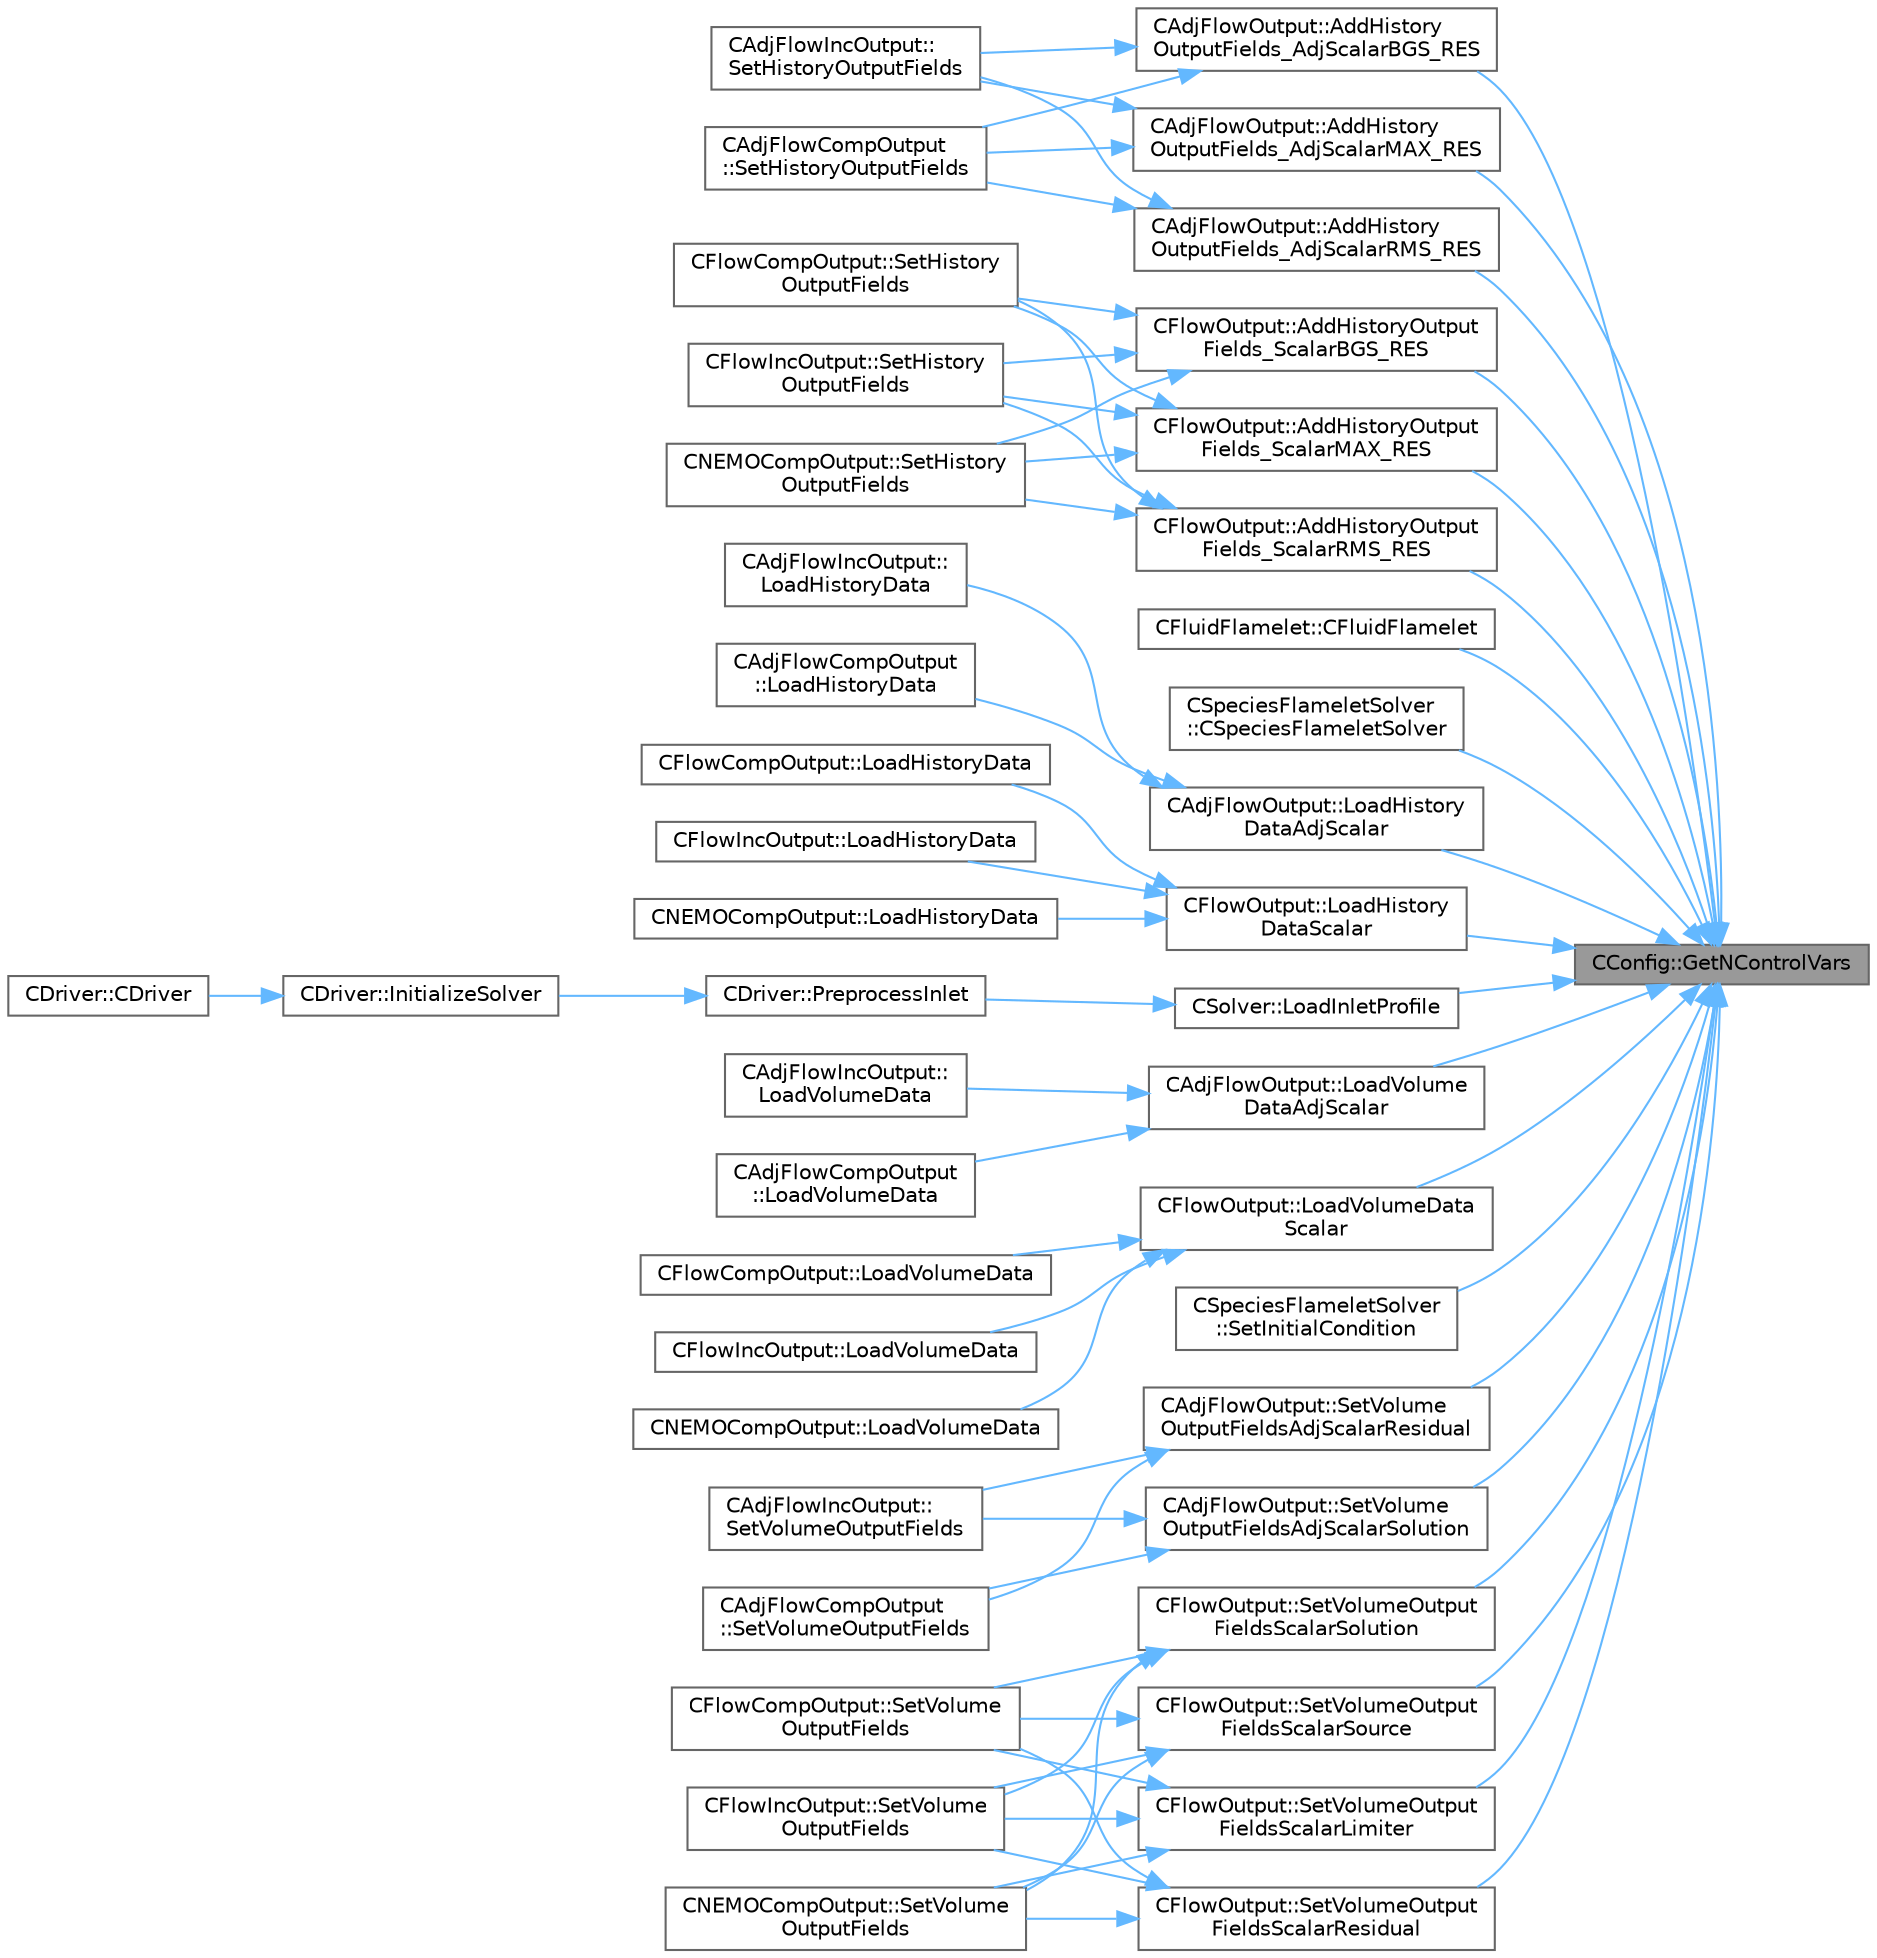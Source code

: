 digraph "CConfig::GetNControlVars"
{
 // LATEX_PDF_SIZE
  bgcolor="transparent";
  edge [fontname=Helvetica,fontsize=10,labelfontname=Helvetica,labelfontsize=10];
  node [fontname=Helvetica,fontsize=10,shape=box,height=0.2,width=0.4];
  rankdir="RL";
  Node1 [id="Node000001",label="CConfig::GetNControlVars",height=0.2,width=0.4,color="gray40", fillcolor="grey60", style="filled", fontcolor="black",tooltip="Get the number of control variables for flamelet model."];
  Node1 -> Node2 [id="edge1_Node000001_Node000002",dir="back",color="steelblue1",style="solid",tooltip=" "];
  Node2 [id="Node000002",label="CAdjFlowOutput::AddHistory\lOutputFields_AdjScalarBGS_RES",height=0.2,width=0.4,color="grey40", fillcolor="white", style="filled",URL="$classCAdjFlowOutput.html#a285fe41cd749a4b3e0c6e41c28989fa0",tooltip="Add scalar (turbulence/species) history fields for the BGS Residual (FVMComp, FVMInc,..."];
  Node2 -> Node3 [id="edge2_Node000002_Node000003",dir="back",color="steelblue1",style="solid",tooltip=" "];
  Node3 [id="Node000003",label="CAdjFlowCompOutput\l::SetHistoryOutputFields",height=0.2,width=0.4,color="grey40", fillcolor="white", style="filled",URL="$classCAdjFlowCompOutput.html#a26b22af6b35a46931cd6eade4dd9d8ec",tooltip="Set the available history output fields."];
  Node2 -> Node4 [id="edge3_Node000002_Node000004",dir="back",color="steelblue1",style="solid",tooltip=" "];
  Node4 [id="Node000004",label="CAdjFlowIncOutput::\lSetHistoryOutputFields",height=0.2,width=0.4,color="grey40", fillcolor="white", style="filled",URL="$classCAdjFlowIncOutput.html#ade7ecb21141ada7f6c3a1ad28c0786af",tooltip="Set the available history output fields."];
  Node1 -> Node5 [id="edge4_Node000001_Node000005",dir="back",color="steelblue1",style="solid",tooltip=" "];
  Node5 [id="Node000005",label="CAdjFlowOutput::AddHistory\lOutputFields_AdjScalarMAX_RES",height=0.2,width=0.4,color="grey40", fillcolor="white", style="filled",URL="$classCAdjFlowOutput.html#a9b433d20b77508c3de8a5472e526478b",tooltip="Add scalar (turbulence/species) history fields for the max Residual (FVMComp, FVMInc,..."];
  Node5 -> Node3 [id="edge5_Node000005_Node000003",dir="back",color="steelblue1",style="solid",tooltip=" "];
  Node5 -> Node4 [id="edge6_Node000005_Node000004",dir="back",color="steelblue1",style="solid",tooltip=" "];
  Node1 -> Node6 [id="edge7_Node000001_Node000006",dir="back",color="steelblue1",style="solid",tooltip=" "];
  Node6 [id="Node000006",label="CAdjFlowOutput::AddHistory\lOutputFields_AdjScalarRMS_RES",height=0.2,width=0.4,color="grey40", fillcolor="white", style="filled",URL="$classCAdjFlowOutput.html#a58425ed34cf2e02f6a4f3d7c8e4fbf01",tooltip="Add scalar (turbulence/species) history fields for the Residual RMS (FVMComp, FVMInc,..."];
  Node6 -> Node3 [id="edge8_Node000006_Node000003",dir="back",color="steelblue1",style="solid",tooltip=" "];
  Node6 -> Node4 [id="edge9_Node000006_Node000004",dir="back",color="steelblue1",style="solid",tooltip=" "];
  Node1 -> Node7 [id="edge10_Node000001_Node000007",dir="back",color="steelblue1",style="solid",tooltip=" "];
  Node7 [id="Node000007",label="CFlowOutput::AddHistoryOutput\lFields_ScalarBGS_RES",height=0.2,width=0.4,color="grey40", fillcolor="white", style="filled",URL="$classCFlowOutput.html#a25002adddaec3a9874793c5a936bf73c",tooltip="Add scalar (turbulence/species) history fields for the BGS Residual (FVMComp, FVMInc,..."];
  Node7 -> Node8 [id="edge11_Node000007_Node000008",dir="back",color="steelblue1",style="solid",tooltip=" "];
  Node8 [id="Node000008",label="CFlowCompOutput::SetHistory\lOutputFields",height=0.2,width=0.4,color="grey40", fillcolor="white", style="filled",URL="$classCFlowCompOutput.html#a8b41f117a187a481a89f3dca1841a691",tooltip="Set the available history output fields."];
  Node7 -> Node9 [id="edge12_Node000007_Node000009",dir="back",color="steelblue1",style="solid",tooltip=" "];
  Node9 [id="Node000009",label="CFlowIncOutput::SetHistory\lOutputFields",height=0.2,width=0.4,color="grey40", fillcolor="white", style="filled",URL="$classCFlowIncOutput.html#a771011c35b0c004348eab0e60e9ff0a5",tooltip="Set the available history output fields."];
  Node7 -> Node10 [id="edge13_Node000007_Node000010",dir="back",color="steelblue1",style="solid",tooltip=" "];
  Node10 [id="Node000010",label="CNEMOCompOutput::SetHistory\lOutputFields",height=0.2,width=0.4,color="grey40", fillcolor="white", style="filled",URL="$classCNEMOCompOutput.html#a81950db0223de4d025f01108c3831b9d",tooltip="Set the available history output fields."];
  Node1 -> Node11 [id="edge14_Node000001_Node000011",dir="back",color="steelblue1",style="solid",tooltip=" "];
  Node11 [id="Node000011",label="CFlowOutput::AddHistoryOutput\lFields_ScalarMAX_RES",height=0.2,width=0.4,color="grey40", fillcolor="white", style="filled",URL="$classCFlowOutput.html#a4909804b8bc466003569b0883db40eb7",tooltip="Add scalar (turbulence/species) history fields for the max Residual (FVMComp, FVMInc,..."];
  Node11 -> Node8 [id="edge15_Node000011_Node000008",dir="back",color="steelblue1",style="solid",tooltip=" "];
  Node11 -> Node9 [id="edge16_Node000011_Node000009",dir="back",color="steelblue1",style="solid",tooltip=" "];
  Node11 -> Node10 [id="edge17_Node000011_Node000010",dir="back",color="steelblue1",style="solid",tooltip=" "];
  Node1 -> Node12 [id="edge18_Node000001_Node000012",dir="back",color="steelblue1",style="solid",tooltip=" "];
  Node12 [id="Node000012",label="CFlowOutput::AddHistoryOutput\lFields_ScalarRMS_RES",height=0.2,width=0.4,color="grey40", fillcolor="white", style="filled",URL="$classCFlowOutput.html#a006dc5717c07ca240a4067cb3049431f",tooltip="Add scalar (turbulence/species) history fields for the Residual RMS (FVMComp, FVMInc,..."];
  Node12 -> Node8 [id="edge19_Node000012_Node000008",dir="back",color="steelblue1",style="solid",tooltip=" "];
  Node12 -> Node9 [id="edge20_Node000012_Node000009",dir="back",color="steelblue1",style="solid",tooltip=" "];
  Node12 -> Node10 [id="edge21_Node000012_Node000010",dir="back",color="steelblue1",style="solid",tooltip=" "];
  Node1 -> Node13 [id="edge22_Node000001_Node000013",dir="back",color="steelblue1",style="solid",tooltip=" "];
  Node13 [id="Node000013",label="CFluidFlamelet::CFluidFlamelet",height=0.2,width=0.4,color="grey40", fillcolor="white", style="filled",URL="$classCFluidFlamelet.html#ab5942552ea425d1d203fd8bb0aa1dfcb",tooltip=" "];
  Node1 -> Node14 [id="edge23_Node000001_Node000014",dir="back",color="steelblue1",style="solid",tooltip=" "];
  Node14 [id="Node000014",label="CSpeciesFlameletSolver\l::CSpeciesFlameletSolver",height=0.2,width=0.4,color="grey40", fillcolor="white", style="filled",URL="$classCSpeciesFlameletSolver.html#ad28daa94ec7a426fd00201bf6139da04",tooltip="Constructor."];
  Node1 -> Node15 [id="edge24_Node000001_Node000015",dir="back",color="steelblue1",style="solid",tooltip=" "];
  Node15 [id="Node000015",label="CAdjFlowOutput::LoadHistory\lDataAdjScalar",height=0.2,width=0.4,color="grey40", fillcolor="white", style="filled",URL="$classCAdjFlowOutput.html#a96478e56cca1de95842c349989f1595b",tooltip="Set all scalar (turbulence/species) history field values."];
  Node15 -> Node16 [id="edge25_Node000015_Node000016",dir="back",color="steelblue1",style="solid",tooltip=" "];
  Node16 [id="Node000016",label="CAdjFlowCompOutput\l::LoadHistoryData",height=0.2,width=0.4,color="grey40", fillcolor="white", style="filled",URL="$classCAdjFlowCompOutput.html#a7485dfd1c70b7c51fbdd50b48ed47d3a",tooltip="Load the history output field values."];
  Node15 -> Node17 [id="edge26_Node000015_Node000017",dir="back",color="steelblue1",style="solid",tooltip=" "];
  Node17 [id="Node000017",label="CAdjFlowIncOutput::\lLoadHistoryData",height=0.2,width=0.4,color="grey40", fillcolor="white", style="filled",URL="$classCAdjFlowIncOutput.html#aeaa468fb58cf41f28d4fa216c4274f29",tooltip="Load the history output field values."];
  Node1 -> Node18 [id="edge27_Node000001_Node000018",dir="back",color="steelblue1",style="solid",tooltip=" "];
  Node18 [id="Node000018",label="CFlowOutput::LoadHistory\lDataScalar",height=0.2,width=0.4,color="grey40", fillcolor="white", style="filled",URL="$classCFlowOutput.html#aa5f0250da4c2c69210ca8ee77e911599",tooltip="Set all scalar (turbulence/species) history field values."];
  Node18 -> Node19 [id="edge28_Node000018_Node000019",dir="back",color="steelblue1",style="solid",tooltip=" "];
  Node19 [id="Node000019",label="CFlowCompOutput::LoadHistoryData",height=0.2,width=0.4,color="grey40", fillcolor="white", style="filled",URL="$classCFlowCompOutput.html#a393cb19a691990ee6e88f844eccc79ed",tooltip="Load the history output field values."];
  Node18 -> Node20 [id="edge29_Node000018_Node000020",dir="back",color="steelblue1",style="solid",tooltip=" "];
  Node20 [id="Node000020",label="CFlowIncOutput::LoadHistoryData",height=0.2,width=0.4,color="grey40", fillcolor="white", style="filled",URL="$classCFlowIncOutput.html#a466112efa2e3a89cdd2456701a0480b5",tooltip="Load the history output field values."];
  Node18 -> Node21 [id="edge30_Node000018_Node000021",dir="back",color="steelblue1",style="solid",tooltip=" "];
  Node21 [id="Node000021",label="CNEMOCompOutput::LoadHistoryData",height=0.2,width=0.4,color="grey40", fillcolor="white", style="filled",URL="$classCNEMOCompOutput.html#a7a9f1a32fe55e6a967a27eb38408ec99",tooltip="Load the history output field values."];
  Node1 -> Node22 [id="edge31_Node000001_Node000022",dir="back",color="steelblue1",style="solid",tooltip=" "];
  Node22 [id="Node000022",label="CSolver::LoadInletProfile",height=0.2,width=0.4,color="grey40", fillcolor="white", style="filled",URL="$classCSolver.html#aa6d85b1177b7acacfbf083e8c58da55c",tooltip="Load a inlet profile data from file into a particular solver."];
  Node22 -> Node23 [id="edge32_Node000022_Node000023",dir="back",color="steelblue1",style="solid",tooltip=" "];
  Node23 [id="Node000023",label="CDriver::PreprocessInlet",height=0.2,width=0.4,color="grey40", fillcolor="white", style="filled",URL="$classCDriver.html#acb98c972bfd29fc1bab737d7c117544a",tooltip="Preprocess the inlets via file input for all solvers."];
  Node23 -> Node24 [id="edge33_Node000023_Node000024",dir="back",color="steelblue1",style="solid",tooltip=" "];
  Node24 [id="Node000024",label="CDriver::InitializeSolver",height=0.2,width=0.4,color="grey40", fillcolor="white", style="filled",URL="$classCDriver.html#ae57e1a2eb7e8f19259176afdab83e840",tooltip="Definition and allocation of all solution classes."];
  Node24 -> Node25 [id="edge34_Node000024_Node000025",dir="back",color="steelblue1",style="solid",tooltip=" "];
  Node25 [id="Node000025",label="CDriver::CDriver",height=0.2,width=0.4,color="grey40", fillcolor="white", style="filled",URL="$classCDriver.html#a3fca4a013a6efa9bbb38fe78a86b5f3d",tooltip="Constructor of the class."];
  Node1 -> Node26 [id="edge35_Node000001_Node000026",dir="back",color="steelblue1",style="solid",tooltip=" "];
  Node26 [id="Node000026",label="CAdjFlowOutput::LoadVolume\lDataAdjScalar",height=0.2,width=0.4,color="grey40", fillcolor="white", style="filled",URL="$classCAdjFlowOutput.html#ac8cfbeecedfce46f99baca988d5684fd",tooltip="Set all scalar (turbulence/species) volume field values for a point."];
  Node26 -> Node27 [id="edge36_Node000026_Node000027",dir="back",color="steelblue1",style="solid",tooltip=" "];
  Node27 [id="Node000027",label="CAdjFlowCompOutput\l::LoadVolumeData",height=0.2,width=0.4,color="grey40", fillcolor="white", style="filled",URL="$classCAdjFlowCompOutput.html#af9dae5d732938078bdea138bde373293",tooltip="Set the values of the volume output fields for a point."];
  Node26 -> Node28 [id="edge37_Node000026_Node000028",dir="back",color="steelblue1",style="solid",tooltip=" "];
  Node28 [id="Node000028",label="CAdjFlowIncOutput::\lLoadVolumeData",height=0.2,width=0.4,color="grey40", fillcolor="white", style="filled",URL="$classCAdjFlowIncOutput.html#ab5f6dd5188bd1d48f03b17c550d98898",tooltip="Set the values of the volume output fields for a point."];
  Node1 -> Node29 [id="edge38_Node000001_Node000029",dir="back",color="steelblue1",style="solid",tooltip=" "];
  Node29 [id="Node000029",label="CFlowOutput::LoadVolumeData\lScalar",height=0.2,width=0.4,color="grey40", fillcolor="white", style="filled",URL="$classCFlowOutput.html#ad996a9cd0b41ef4bc726397d18219c17",tooltip="Set all scalar (turbulence/species) volume field values for a point."];
  Node29 -> Node30 [id="edge39_Node000029_Node000030",dir="back",color="steelblue1",style="solid",tooltip=" "];
  Node30 [id="Node000030",label="CFlowCompOutput::LoadVolumeData",height=0.2,width=0.4,color="grey40", fillcolor="white", style="filled",URL="$classCFlowCompOutput.html#a4dbb2657e6ea72800af13ddf08789276",tooltip="Set the values of the volume output fields for a point."];
  Node29 -> Node31 [id="edge40_Node000029_Node000031",dir="back",color="steelblue1",style="solid",tooltip=" "];
  Node31 [id="Node000031",label="CFlowIncOutput::LoadVolumeData",height=0.2,width=0.4,color="grey40", fillcolor="white", style="filled",URL="$classCFlowIncOutput.html#a72e2584bbcbcf7e3a94dae5344953f08",tooltip="Set the values of the volume output fields for a point."];
  Node29 -> Node32 [id="edge41_Node000029_Node000032",dir="back",color="steelblue1",style="solid",tooltip=" "];
  Node32 [id="Node000032",label="CNEMOCompOutput::LoadVolumeData",height=0.2,width=0.4,color="grey40", fillcolor="white", style="filled",URL="$classCNEMOCompOutput.html#a89eba9a2ef60d470409b605e9a06140b",tooltip="Set the values of the volume output fields for a point."];
  Node1 -> Node33 [id="edge42_Node000001_Node000033",dir="back",color="steelblue1",style="solid",tooltip=" "];
  Node33 [id="Node000033",label="CSpeciesFlameletSolver\l::SetInitialCondition",height=0.2,width=0.4,color="grey40", fillcolor="white", style="filled",URL="$classCSpeciesFlameletSolver.html#ae9d618734213fca7565d4290a4a36f68",tooltip="Set the initial condition for the scalar transport problem."];
  Node1 -> Node34 [id="edge43_Node000001_Node000034",dir="back",color="steelblue1",style="solid",tooltip=" "];
  Node34 [id="Node000034",label="CAdjFlowOutput::SetVolume\lOutputFieldsAdjScalarResidual",height=0.2,width=0.4,color="grey40", fillcolor="white", style="filled",URL="$classCAdjFlowOutput.html#a9287fd5cb01d4c80dfb333b9217a769a",tooltip="Add scalar (turbulence/species) volume solution fields for a point (FVMComp, FVMInc,..."];
  Node34 -> Node35 [id="edge44_Node000034_Node000035",dir="back",color="steelblue1",style="solid",tooltip=" "];
  Node35 [id="Node000035",label="CAdjFlowCompOutput\l::SetVolumeOutputFields",height=0.2,width=0.4,color="grey40", fillcolor="white", style="filled",URL="$classCAdjFlowCompOutput.html#a7330ad532b9d4a0ef65f1243f0d9c9a4",tooltip="Set the available volume output fields."];
  Node34 -> Node36 [id="edge45_Node000034_Node000036",dir="back",color="steelblue1",style="solid",tooltip=" "];
  Node36 [id="Node000036",label="CAdjFlowIncOutput::\lSetVolumeOutputFields",height=0.2,width=0.4,color="grey40", fillcolor="white", style="filled",URL="$classCAdjFlowIncOutput.html#a8c335e74e63a847c57254e43d47745b3",tooltip="Set the available volume output fields."];
  Node1 -> Node37 [id="edge46_Node000001_Node000037",dir="back",color="steelblue1",style="solid",tooltip=" "];
  Node37 [id="Node000037",label="CAdjFlowOutput::SetVolume\lOutputFieldsAdjScalarSolution",height=0.2,width=0.4,color="grey40", fillcolor="white", style="filled",URL="$classCAdjFlowOutput.html#aecf32bed847418fb8f55dd4b15e7cdd6",tooltip="Add scalar (turbulence/species) volume solution fields for a point (FVMComp, FVMInc,..."];
  Node37 -> Node35 [id="edge47_Node000037_Node000035",dir="back",color="steelblue1",style="solid",tooltip=" "];
  Node37 -> Node36 [id="edge48_Node000037_Node000036",dir="back",color="steelblue1",style="solid",tooltip=" "];
  Node1 -> Node38 [id="edge49_Node000001_Node000038",dir="back",color="steelblue1",style="solid",tooltip=" "];
  Node38 [id="Node000038",label="CFlowOutput::SetVolumeOutput\lFieldsScalarLimiter",height=0.2,width=0.4,color="grey40", fillcolor="white", style="filled",URL="$classCFlowOutput.html#a62e657eb6b3a699b833372b95dadc568",tooltip="Add scalar (turbulence/species) volume limiter fields for a point (FVMComp, FVMInc,..."];
  Node38 -> Node39 [id="edge50_Node000038_Node000039",dir="back",color="steelblue1",style="solid",tooltip=" "];
  Node39 [id="Node000039",label="CFlowCompOutput::SetVolume\lOutputFields",height=0.2,width=0.4,color="grey40", fillcolor="white", style="filled",URL="$classCFlowCompOutput.html#a1724bb8ece7b49ccc08b1a9ebd227f85",tooltip="Set the available volume output fields."];
  Node38 -> Node40 [id="edge51_Node000038_Node000040",dir="back",color="steelblue1",style="solid",tooltip=" "];
  Node40 [id="Node000040",label="CFlowIncOutput::SetVolume\lOutputFields",height=0.2,width=0.4,color="grey40", fillcolor="white", style="filled",URL="$classCFlowIncOutput.html#a2d50d4d3b55a195d431eb426a381bcf8",tooltip="Set the available volume output fields."];
  Node38 -> Node41 [id="edge52_Node000038_Node000041",dir="back",color="steelblue1",style="solid",tooltip=" "];
  Node41 [id="Node000041",label="CNEMOCompOutput::SetVolume\lOutputFields",height=0.2,width=0.4,color="grey40", fillcolor="white", style="filled",URL="$classCNEMOCompOutput.html#ae2e72ddbf5abb62c9da53098d5c861ef",tooltip="Set the available volume output fields."];
  Node1 -> Node42 [id="edge53_Node000001_Node000042",dir="back",color="steelblue1",style="solid",tooltip=" "];
  Node42 [id="Node000042",label="CFlowOutput::SetVolumeOutput\lFieldsScalarResidual",height=0.2,width=0.4,color="grey40", fillcolor="white", style="filled",URL="$classCFlowOutput.html#a89a362c81c5d3f5a36a2c6a36791edd3",tooltip="Add scalar (turbulence/species) volume solution fields for a point (FVMComp, FVMInc,..."];
  Node42 -> Node39 [id="edge54_Node000042_Node000039",dir="back",color="steelblue1",style="solid",tooltip=" "];
  Node42 -> Node40 [id="edge55_Node000042_Node000040",dir="back",color="steelblue1",style="solid",tooltip=" "];
  Node42 -> Node41 [id="edge56_Node000042_Node000041",dir="back",color="steelblue1",style="solid",tooltip=" "];
  Node1 -> Node43 [id="edge57_Node000001_Node000043",dir="back",color="steelblue1",style="solid",tooltip=" "];
  Node43 [id="Node000043",label="CFlowOutput::SetVolumeOutput\lFieldsScalarSolution",height=0.2,width=0.4,color="grey40", fillcolor="white", style="filled",URL="$classCFlowOutput.html#a6cdcc12c511729d41e5a7a27625f9717",tooltip="Add scalar (turbulence/species) volume solution fields for a point (FVMComp, FVMInc,..."];
  Node43 -> Node39 [id="edge58_Node000043_Node000039",dir="back",color="steelblue1",style="solid",tooltip=" "];
  Node43 -> Node40 [id="edge59_Node000043_Node000040",dir="back",color="steelblue1",style="solid",tooltip=" "];
  Node43 -> Node41 [id="edge60_Node000043_Node000041",dir="back",color="steelblue1",style="solid",tooltip=" "];
  Node1 -> Node44 [id="edge61_Node000001_Node000044",dir="back",color="steelblue1",style="solid",tooltip=" "];
  Node44 [id="Node000044",label="CFlowOutput::SetVolumeOutput\lFieldsScalarSource",height=0.2,width=0.4,color="grey40", fillcolor="white", style="filled",URL="$classCFlowOutput.html#ab332c004fff5f28b824a6f0d32251480",tooltip="Add flamelet volume source term fields for a point (FVMComp, FVMInc, FVMNEMO)."];
  Node44 -> Node39 [id="edge62_Node000044_Node000039",dir="back",color="steelblue1",style="solid",tooltip=" "];
  Node44 -> Node40 [id="edge63_Node000044_Node000040",dir="back",color="steelblue1",style="solid",tooltip=" "];
  Node44 -> Node41 [id="edge64_Node000044_Node000041",dir="back",color="steelblue1",style="solid",tooltip=" "];
}
